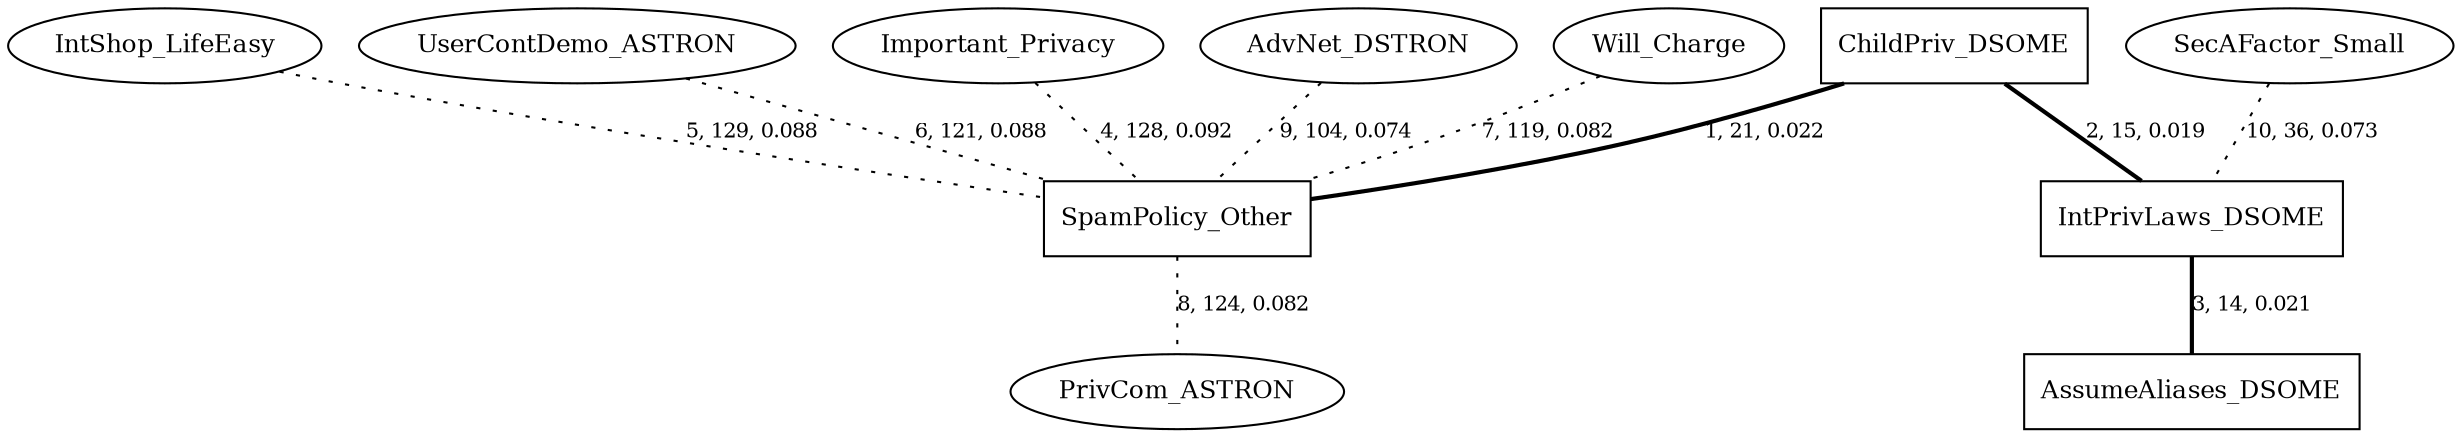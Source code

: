 graph G{
    SpamPolicy_Other [label="SpamPolicy_Other", fontsize=12, shape=box];
    SecAFactor_Small [label="SecAFactor_Small", fontsize=12];
    IntPrivLaws_DSOME [label="IntPrivLaws_DSOME", fontsize=12, shape=box];
    IntShop_LifeEasy [label="IntShop_LifeEasy", fontsize=12];
    UserContDemo_ASTRON [label="UserContDemo_ASTRON", fontsize=12];
    Important_Privacy [label="Important_Privacy", fontsize=12];
    AdvNet_DSTRON [label="AdvNet_DSTRON", fontsize=12];
    Will_Charge [label="Will_Charge", fontsize=12];
    ChildPriv_DSOME [label="ChildPriv_DSOME", fontsize=12, shape=box];
    AssumeAliases_DSOME [label="AssumeAliases_DSOME", fontsize=12, shape=box];
    PrivCom_ASTRON [label="PrivCom_ASTRON", fontsize=12];
    ChildPriv_DSOME -- SpamPolicy_Other [label="1, 21, 0.022", fontsize=10, style=bold];
    IntShop_LifeEasy -- SpamPolicy_Other [label="5, 129, 0.088", fontsize=10, style=dotted];
    SpamPolicy_Other -- PrivCom_ASTRON [label="8, 124, 0.082", fontsize=10, style=dotted];
    UserContDemo_ASTRON -- SpamPolicy_Other [label="6, 121, 0.088", fontsize=10, style=dotted];
    Important_Privacy -- SpamPolicy_Other [label="4, 128, 0.092", fontsize=10, style=dotted];
    SecAFactor_Small -- IntPrivLaws_DSOME [label="10, 36, 0.073", fontsize=10, style=dotted];
    IntPrivLaws_DSOME -- AssumeAliases_DSOME [label="3, 14, 0.021", fontsize=10, style=bold];
    AdvNet_DSTRON -- SpamPolicy_Other [label="9, 104, 0.074", fontsize=10, style=dotted];
    Will_Charge -- SpamPolicy_Other [label="7, 119, 0.082", fontsize=10, style=dotted];
    ChildPriv_DSOME -- IntPrivLaws_DSOME [label="2, 15, 0.019", fontsize=10, style=bold];
}
